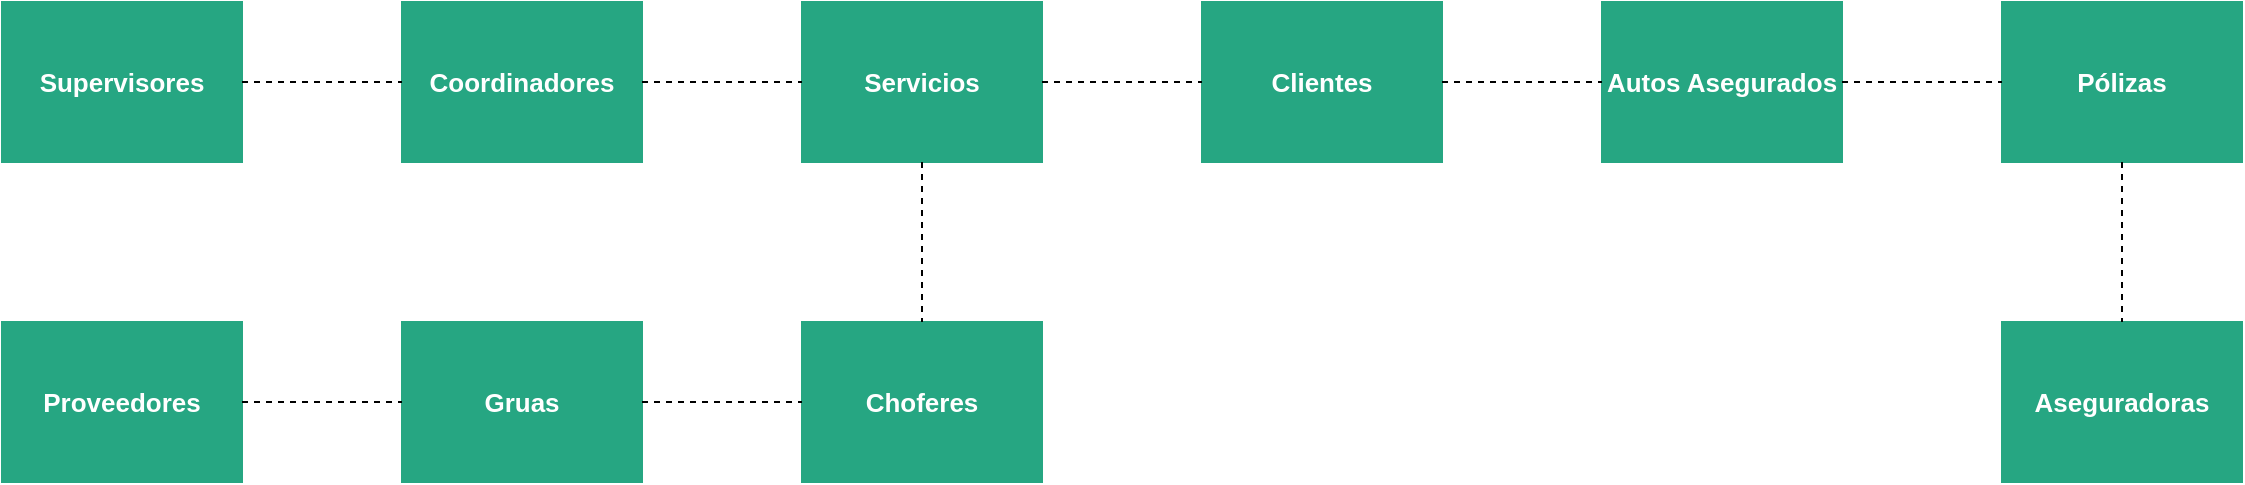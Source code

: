 <mxfile version="26.0.10">
  <diagram name="Página-1" id="ZzG6v-Cnh_yc51ezRt0E">
    <mxGraphModel dx="2074" dy="1098" grid="1" gridSize="10" guides="1" tooltips="1" connect="1" arrows="1" fold="1" page="1" pageScale="1" pageWidth="827" pageHeight="1169" math="0" shadow="0">
      <root>
        <mxCell id="0" />
        <mxCell id="1" parent="0" />
        <mxCell id="H2_M3nKsM5ZfENQeHpfD-2" value="Supervisores" style="rounded=0;whiteSpace=wrap;html=1;fillColor=#26A682;strokeColor=light-dark(#26a682, #446e2c);fontStyle=1;fontSize=13;fontColor=#FFFFFF;" parent="1" vertex="1">
          <mxGeometry x="240" y="360" width="120" height="80" as="geometry" />
        </mxCell>
        <mxCell id="H2_M3nKsM5ZfENQeHpfD-3" value="Coordinadores" style="rounded=0;whiteSpace=wrap;html=1;fillColor=#26A682;strokeColor=light-dark(#26a682, #446e2c);fontStyle=1;fontSize=13;fontColor=#FFFFFF;" parent="1" vertex="1">
          <mxGeometry x="440" y="360" width="120" height="80" as="geometry" />
        </mxCell>
        <mxCell id="H2_M3nKsM5ZfENQeHpfD-4" value="Proveedores" style="rounded=0;whiteSpace=wrap;html=1;fillColor=#26A682;strokeColor=light-dark(#26a682, #446e2c);fontStyle=1;fontSize=13;fontColor=#FFFFFF;" parent="1" vertex="1">
          <mxGeometry x="240" y="520" width="120" height="80" as="geometry" />
        </mxCell>
        <mxCell id="H2_M3nKsM5ZfENQeHpfD-5" value="Gruas" style="rounded=0;whiteSpace=wrap;html=1;fillColor=#26A682;strokeColor=light-dark(#26a682, #446e2c);fontStyle=1;fontSize=13;fontColor=#FFFFFF;" parent="1" vertex="1">
          <mxGeometry x="440" y="520" width="120" height="80" as="geometry" />
        </mxCell>
        <mxCell id="H2_M3nKsM5ZfENQeHpfD-6" value="Servicios" style="rounded=0;whiteSpace=wrap;html=1;fillColor=#26A682;strokeColor=light-dark(#26a682, #446e2c);fontStyle=1;fontSize=13;fontColor=#FFFFFF;" parent="1" vertex="1">
          <mxGeometry x="640" y="360" width="120" height="80" as="geometry" />
        </mxCell>
        <mxCell id="H2_M3nKsM5ZfENQeHpfD-7" value="Choferes" style="rounded=0;whiteSpace=wrap;html=1;fillColor=#26A682;strokeColor=light-dark(#26a682, #446e2c);fontStyle=1;fontSize=13;fontColor=#FFFFFF;" parent="1" vertex="1">
          <mxGeometry x="640" y="520" width="120" height="80" as="geometry" />
        </mxCell>
        <mxCell id="H2_M3nKsM5ZfENQeHpfD-8" value="Clientes" style="rounded=0;whiteSpace=wrap;html=1;fillColor=#26A682;strokeColor=light-dark(#26a682, #446e2c);fontStyle=1;fontSize=13;fontColor=#FFFFFF;" parent="1" vertex="1">
          <mxGeometry x="840" y="360" width="120" height="80" as="geometry" />
        </mxCell>
        <mxCell id="H2_M3nKsM5ZfENQeHpfD-9" value="Autos Asegurados" style="rounded=0;whiteSpace=wrap;html=1;fillColor=#26A682;strokeColor=light-dark(#26a682, #446e2c);fontStyle=1;fontSize=13;fontColor=#FFFFFF;" parent="1" vertex="1">
          <mxGeometry x="1040" y="360" width="120" height="80" as="geometry" />
        </mxCell>
        <mxCell id="H2_M3nKsM5ZfENQeHpfD-10" value="Pólizas" style="rounded=0;whiteSpace=wrap;html=1;fillColor=#26A682;strokeColor=light-dark(#26a682, #446e2c);fontStyle=1;fontSize=13;fontColor=#FFFFFF;" parent="1" vertex="1">
          <mxGeometry x="1240" y="360" width="120" height="80" as="geometry" />
        </mxCell>
        <mxCell id="H2_M3nKsM5ZfENQeHpfD-11" value="Aseguradoras" style="rounded=0;whiteSpace=wrap;html=1;fillColor=#26A682;strokeColor=light-dark(#26a682, #446e2c);fontStyle=1;fontSize=13;fontColor=#FFFFFF;" parent="1" vertex="1">
          <mxGeometry x="1240" y="520" width="120" height="80" as="geometry" />
        </mxCell>
        <mxCell id="H2_M3nKsM5ZfENQeHpfD-13" value="" style="endArrow=none;dashed=1;html=1;rounded=0;exitX=1;exitY=0.5;exitDx=0;exitDy=0;entryX=0;entryY=0.5;entryDx=0;entryDy=0;" parent="1" source="H2_M3nKsM5ZfENQeHpfD-4" target="H2_M3nKsM5ZfENQeHpfD-5" edge="1">
          <mxGeometry width="50" height="50" relative="1" as="geometry">
            <mxPoint x="700" y="700" as="sourcePoint" />
            <mxPoint x="750" y="650" as="targetPoint" />
          </mxGeometry>
        </mxCell>
        <mxCell id="H2_M3nKsM5ZfENQeHpfD-15" value="" style="endArrow=none;dashed=1;html=1;rounded=0;exitX=1;exitY=0.5;exitDx=0;exitDy=0;entryX=0;entryY=0.5;entryDx=0;entryDy=0;" parent="1" source="H2_M3nKsM5ZfENQeHpfD-5" target="H2_M3nKsM5ZfENQeHpfD-7" edge="1">
          <mxGeometry width="50" height="50" relative="1" as="geometry">
            <mxPoint x="370" y="570" as="sourcePoint" />
            <mxPoint x="450" y="570" as="targetPoint" />
          </mxGeometry>
        </mxCell>
        <mxCell id="H2_M3nKsM5ZfENQeHpfD-17" value="" style="endArrow=none;dashed=1;html=1;rounded=0;exitX=1;exitY=0.5;exitDx=0;exitDy=0;entryX=0;entryY=0.5;entryDx=0;entryDy=0;" parent="1" source="H2_M3nKsM5ZfENQeHpfD-3" target="H2_M3nKsM5ZfENQeHpfD-6" edge="1">
          <mxGeometry width="50" height="50" relative="1" as="geometry">
            <mxPoint x="560" y="399.5" as="sourcePoint" />
            <mxPoint x="640" y="399.5" as="targetPoint" />
          </mxGeometry>
        </mxCell>
        <mxCell id="H2_M3nKsM5ZfENQeHpfD-18" value="" style="endArrow=none;dashed=1;html=1;rounded=0;exitX=1;exitY=0.5;exitDx=0;exitDy=0;entryX=0;entryY=0.5;entryDx=0;entryDy=0;" parent="1" source="H2_M3nKsM5ZfENQeHpfD-8" target="H2_M3nKsM5ZfENQeHpfD-9" edge="1">
          <mxGeometry width="50" height="50" relative="1" as="geometry">
            <mxPoint x="960" y="399.5" as="sourcePoint" />
            <mxPoint x="1040" y="399.5" as="targetPoint" />
          </mxGeometry>
        </mxCell>
        <mxCell id="H2_M3nKsM5ZfENQeHpfD-19" value="" style="endArrow=none;dashed=1;html=1;rounded=0;exitX=1;exitY=0.5;exitDx=0;exitDy=0;entryX=0;entryY=0.5;entryDx=0;entryDy=0;" parent="1" source="H2_M3nKsM5ZfENQeHpfD-6" target="H2_M3nKsM5ZfENQeHpfD-8" edge="1">
          <mxGeometry width="50" height="50" relative="1" as="geometry">
            <mxPoint x="760" y="399.5" as="sourcePoint" />
            <mxPoint x="840" y="399.5" as="targetPoint" />
          </mxGeometry>
        </mxCell>
        <mxCell id="H2_M3nKsM5ZfENQeHpfD-20" value="" style="endArrow=none;dashed=1;html=1;rounded=0;entryX=0;entryY=0.5;entryDx=0;entryDy=0;exitX=1;exitY=0.5;exitDx=0;exitDy=0;" parent="1" source="H2_M3nKsM5ZfENQeHpfD-9" target="H2_M3nKsM5ZfENQeHpfD-10" edge="1">
          <mxGeometry width="50" height="50" relative="1" as="geometry">
            <mxPoint x="1170" y="400" as="sourcePoint" />
            <mxPoint x="1240" y="399.5" as="targetPoint" />
          </mxGeometry>
        </mxCell>
        <mxCell id="H2_M3nKsM5ZfENQeHpfD-21" value="" style="endArrow=none;dashed=1;html=1;rounded=0;exitX=0.5;exitY=1;exitDx=0;exitDy=0;entryX=0.5;entryY=0;entryDx=0;entryDy=0;" parent="1" source="H2_M3nKsM5ZfENQeHpfD-6" target="H2_M3nKsM5ZfENQeHpfD-7" edge="1">
          <mxGeometry width="50" height="50" relative="1" as="geometry">
            <mxPoint x="570" y="570" as="sourcePoint" />
            <mxPoint x="650" y="570" as="targetPoint" />
          </mxGeometry>
        </mxCell>
        <mxCell id="H2_M3nKsM5ZfENQeHpfD-22" value="" style="endArrow=none;dashed=1;html=1;rounded=0;exitX=0.5;exitY=1;exitDx=0;exitDy=0;entryX=0.5;entryY=0;entryDx=0;entryDy=0;" parent="1" source="H2_M3nKsM5ZfENQeHpfD-10" target="H2_M3nKsM5ZfENQeHpfD-11" edge="1">
          <mxGeometry width="50" height="50" relative="1" as="geometry">
            <mxPoint x="1060" y="460" as="sourcePoint" />
            <mxPoint x="1060" y="540" as="targetPoint" />
          </mxGeometry>
        </mxCell>
        <mxCell id="H2_M3nKsM5ZfENQeHpfD-25" value="" style="endArrow=none;dashed=1;html=1;rounded=0;exitX=1;exitY=0.5;exitDx=0;exitDy=0;entryX=0;entryY=0.5;entryDx=0;entryDy=0;" parent="1" source="H2_M3nKsM5ZfENQeHpfD-2" target="H2_M3nKsM5ZfENQeHpfD-3" edge="1">
          <mxGeometry width="50" height="50" relative="1" as="geometry">
            <mxPoint x="570" y="410" as="sourcePoint" />
            <mxPoint x="650" y="410" as="targetPoint" />
          </mxGeometry>
        </mxCell>
      </root>
    </mxGraphModel>
  </diagram>
</mxfile>
